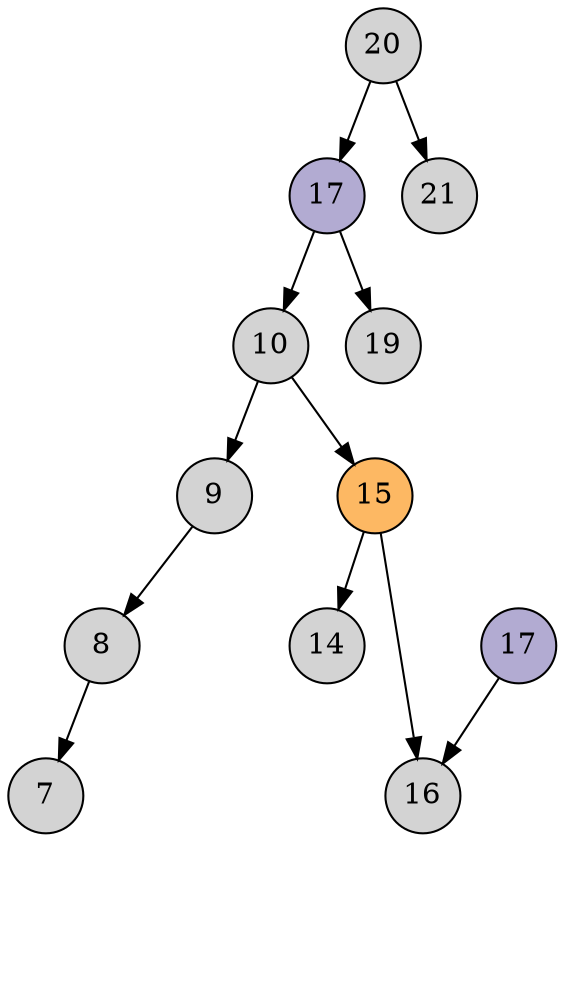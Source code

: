 digraph g{
    node[shape=circle style="filled" fixedsize=true]
    1,2,3,4,5,6,7,8,9,10,11,12;
    2[fillcolor="/puor4/3" label="11"];
    node[style="invis"];
    1->{2,3};
    2->{4};
    2->{5};
    4->6->7->8;
    4->9->{10};
    11->12;
    9[fillcolor="/puor4/2"]
    11[fillcolor="/puor4/3"]
    9->12;
    edge [style="invis"];
    9->11;
    11->13;
    6->66;
    7->77;
    8->88;
    1[label="20"]
    3[label="21"];
    2[label="17"];
    5[label="19"];
    4[label="10"];
    6[label="9"];
    7[label="8"];
    8[label="7"];
    9[label="15"];
    10[label="14"];
    11[label="17"];
    12[label="16"];
}
